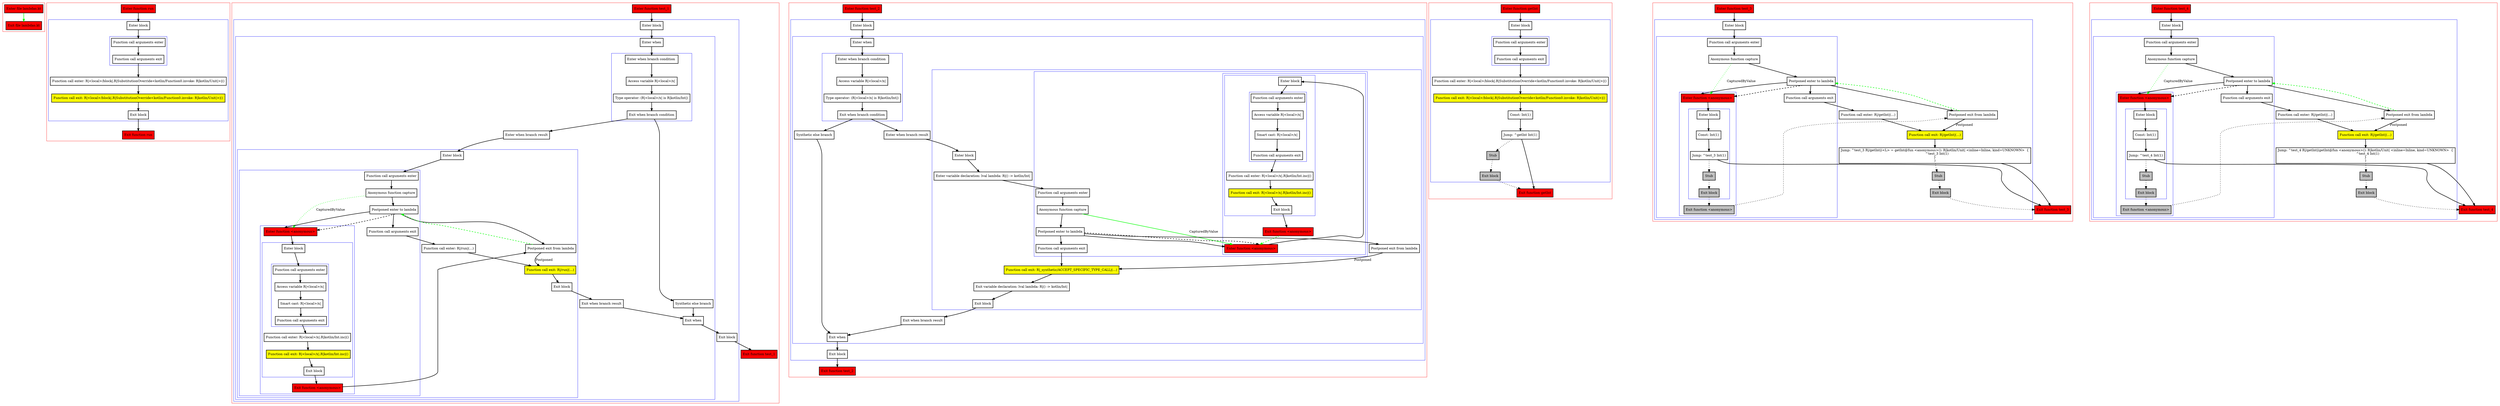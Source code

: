digraph lambdas_kt {
    graph [nodesep=3]
    node [shape=box penwidth=2]
    edge [penwidth=2]

    subgraph cluster_0 {
        color=red
        0 [label="Enter file lambdas.kt" style="filled" fillcolor=red];
        1 [label="Exit file lambdas.kt" style="filled" fillcolor=red];
    }
    0 -> {1} [color=green];

    subgraph cluster_1 {
        color=red
        2 [label="Enter function run" style="filled" fillcolor=red];
        subgraph cluster_2 {
            color=blue
            3 [label="Enter block"];
            subgraph cluster_3 {
                color=blue
                4 [label="Function call arguments enter"];
                5 [label="Function call arguments exit"];
            }
            6 [label="Function call enter: R|<local>/block|.R|SubstitutionOverride<kotlin/Function0.invoke: R|kotlin/Unit|>|()"];
            7 [label="Function call exit: R|<local>/block|.R|SubstitutionOverride<kotlin/Function0.invoke: R|kotlin/Unit|>|()" style="filled" fillcolor=yellow];
            8 [label="Exit block"];
        }
        9 [label="Exit function run" style="filled" fillcolor=red];
    }
    2 -> {3};
    3 -> {4};
    4 -> {5};
    5 -> {6};
    6 -> {7};
    7 -> {8};
    8 -> {9};

    subgraph cluster_4 {
        color=red
        10 [label="Enter function test_1" style="filled" fillcolor=red];
        subgraph cluster_5 {
            color=blue
            11 [label="Enter block"];
            subgraph cluster_6 {
                color=blue
                12 [label="Enter when"];
                subgraph cluster_7 {
                    color=blue
                    13 [label="Enter when branch condition "];
                    14 [label="Access variable R|<local>/x|"];
                    15 [label="Type operator: (R|<local>/x| is R|kotlin/Int|)"];
                    16 [label="Exit when branch condition"];
                }
                17 [label="Synthetic else branch"];
                18 [label="Enter when branch result"];
                subgraph cluster_8 {
                    color=blue
                    19 [label="Enter block"];
                    subgraph cluster_9 {
                        color=blue
                        20 [label="Function call arguments enter"];
                        21 [label="Anonymous function capture"];
                        22 [label="Postponed enter to lambda"];
                        subgraph cluster_10 {
                            color=blue
                            23 [label="Enter function <anonymous>" style="filled" fillcolor=red];
                            subgraph cluster_11 {
                                color=blue
                                24 [label="Enter block"];
                                subgraph cluster_12 {
                                    color=blue
                                    25 [label="Function call arguments enter"];
                                    26 [label="Access variable R|<local>/x|"];
                                    27 [label="Smart cast: R|<local>/x|"];
                                    28 [label="Function call arguments exit"];
                                }
                                29 [label="Function call enter: R|<local>/x|.R|kotlin/Int.inc|()"];
                                30 [label="Function call exit: R|<local>/x|.R|kotlin/Int.inc|()" style="filled" fillcolor=yellow];
                                31 [label="Exit block"];
                            }
                            32 [label="Exit function <anonymous>" style="filled" fillcolor=red];
                        }
                        33 [label="Function call arguments exit"];
                    }
                    34 [label="Function call enter: R|/run|(...)"];
                    35 [label="Postponed exit from lambda"];
                    36 [label="Function call exit: R|/run|(...)" style="filled" fillcolor=yellow];
                    37 [label="Exit block"];
                }
                38 [label="Exit when branch result"];
                39 [label="Exit when"];
            }
            40 [label="Exit block"];
        }
        41 [label="Exit function test_1" style="filled" fillcolor=red];
    }
    10 -> {11};
    11 -> {12};
    12 -> {13};
    13 -> {14};
    14 -> {15};
    15 -> {16};
    16 -> {17 18};
    17 -> {39};
    18 -> {19};
    19 -> {20};
    20 -> {21};
    21 -> {22};
    21 -> {23} [color=green style=dotted label="CapturedByValue"];
    22 -> {23 33 35};
    22 -> {23} [style=dashed];
    23 -> {24};
    24 -> {25};
    25 -> {26};
    26 -> {27};
    27 -> {28};
    28 -> {29};
    29 -> {30};
    30 -> {31};
    31 -> {32};
    32 -> {35};
    33 -> {34};
    34 -> {36};
    35 -> {22} [color=green style=dashed];
    35 -> {36} [label="Postponed"];
    36 -> {37};
    37 -> {38};
    38 -> {39};
    39 -> {40};
    40 -> {41};

    subgraph cluster_13 {
        color=red
        42 [label="Enter function test_2" style="filled" fillcolor=red];
        subgraph cluster_14 {
            color=blue
            43 [label="Enter block"];
            subgraph cluster_15 {
                color=blue
                44 [label="Enter when"];
                subgraph cluster_16 {
                    color=blue
                    45 [label="Enter when branch condition "];
                    46 [label="Access variable R|<local>/x|"];
                    47 [label="Type operator: (R|<local>/x| is R|kotlin/Int|)"];
                    48 [label="Exit when branch condition"];
                }
                49 [label="Synthetic else branch"];
                50 [label="Enter when branch result"];
                subgraph cluster_17 {
                    color=blue
                    51 [label="Enter block"];
                    52 [label="Enter variable declaration: lval lambda: R|() -> kotlin/Int|"];
                    subgraph cluster_18 {
                        color=blue
                        53 [label="Function call arguments enter"];
                        54 [label="Anonymous function capture"];
                        55 [label="Postponed enter to lambda"];
                        subgraph cluster_19 {
                            color=blue
                            56 [label="Enter function <anonymous>" style="filled" fillcolor=red];
                            subgraph cluster_20 {
                                color=blue
                                57 [label="Enter block"];
                                subgraph cluster_21 {
                                    color=blue
                                    58 [label="Function call arguments enter"];
                                    59 [label="Access variable R|<local>/x|"];
                                    60 [label="Smart cast: R|<local>/x|"];
                                    61 [label="Function call arguments exit"];
                                }
                                62 [label="Function call enter: R|<local>/x|.R|kotlin/Int.inc|()"];
                                63 [label="Function call exit: R|<local>/x|.R|kotlin/Int.inc|()" style="filled" fillcolor=yellow];
                                64 [label="Exit block"];
                            }
                            65 [label="Exit function <anonymous>" style="filled" fillcolor=red];
                        }
                        66 [label="Function call arguments exit"];
                    }
                    67 [label="Postponed exit from lambda"];
                    68 [label="Function call exit: R|_synthetic/ACCEPT_SPECIFIC_TYPE_CALL|(...)" style="filled" fillcolor=yellow];
                    69 [label="Exit variable declaration: lval lambda: R|() -> kotlin/Int|"];
                    70 [label="Exit block"];
                }
                71 [label="Exit when branch result"];
                72 [label="Exit when"];
            }
            73 [label="Exit block"];
        }
        74 [label="Exit function test_2" style="filled" fillcolor=red];
    }
    42 -> {43};
    43 -> {44};
    44 -> {45};
    45 -> {46};
    46 -> {47};
    47 -> {48};
    48 -> {49 50};
    49 -> {72};
    50 -> {51};
    51 -> {52};
    52 -> {53};
    53 -> {54};
    54 -> {55};
    54 -> {56} [color=green label="CapturedByValue"];
    55 -> {56 66 67};
    55 -> {56} [style=dashed];
    56 -> {57};
    57 -> {58};
    58 -> {59};
    59 -> {60};
    60 -> {61};
    61 -> {62};
    62 -> {63};
    63 -> {64};
    64 -> {65};
    65 -> {56} [color=green style=dashed];
    66 -> {68};
    67 -> {68} [label="Postponed"];
    68 -> {69};
    69 -> {70};
    70 -> {71};
    71 -> {72};
    72 -> {73};
    73 -> {74};

    subgraph cluster_22 {
        color=red
        75 [label="Enter function getInt" style="filled" fillcolor=red];
        subgraph cluster_23 {
            color=blue
            76 [label="Enter block"];
            subgraph cluster_24 {
                color=blue
                77 [label="Function call arguments enter"];
                78 [label="Function call arguments exit"];
            }
            79 [label="Function call enter: R|<local>/block|.R|SubstitutionOverride<kotlin/Function0.invoke: R|kotlin/Unit|>|()"];
            80 [label="Function call exit: R|<local>/block|.R|SubstitutionOverride<kotlin/Function0.invoke: R|kotlin/Unit|>|()" style="filled" fillcolor=yellow];
            81 [label="Const: Int(1)"];
            82 [label="Jump: ^getInt Int(1)"];
            83 [label="Stub" style="filled" fillcolor=gray];
            84 [label="Exit block" style="filled" fillcolor=gray];
        }
        85 [label="Exit function getInt" style="filled" fillcolor=red];
    }
    75 -> {76};
    76 -> {77};
    77 -> {78};
    78 -> {79};
    79 -> {80};
    80 -> {81};
    81 -> {82};
    82 -> {85};
    82 -> {83} [style=dotted];
    83 -> {84} [style=dotted];
    84 -> {85} [style=dotted];

    subgraph cluster_25 {
        color=red
        86 [label="Enter function test_3" style="filled" fillcolor=red];
        subgraph cluster_26 {
            color=blue
            87 [label="Enter block"];
            subgraph cluster_27 {
                color=blue
                88 [label="Function call arguments enter"];
                89 [label="Anonymous function capture"];
                90 [label="Postponed enter to lambda"];
                subgraph cluster_28 {
                    color=blue
                    91 [label="Enter function <anonymous>" style="filled" fillcolor=red];
                    subgraph cluster_29 {
                        color=blue
                        92 [label="Enter block"];
                        93 [label="Const: Int(1)"];
                        94 [label="Jump: ^test_3 Int(1)"];
                        95 [label="Stub" style="filled" fillcolor=gray];
                        96 [label="Exit block" style="filled" fillcolor=gray];
                    }
                    97 [label="Exit function <anonymous>" style="filled" fillcolor=gray];
                }
                98 [label="Function call arguments exit"];
            }
            99 [label="Function call enter: R|/getInt|(...)"];
            100 [label="Postponed exit from lambda"];
            101 [label="Function call exit: R|/getInt|(...)" style="filled" fillcolor=yellow];
            102 [label="Jump: ^test_3 R|/getInt|(<L> = getInt@fun <anonymous>(): R|kotlin/Unit| <inline=Inline, kind=UNKNOWN>  {
    ^test_3 Int(1)
}
)"];
            103 [label="Stub" style="filled" fillcolor=gray];
            104 [label="Exit block" style="filled" fillcolor=gray];
        }
        105 [label="Exit function test_3" style="filled" fillcolor=red];
    }
    86 -> {87};
    87 -> {88};
    88 -> {89};
    89 -> {90};
    89 -> {91} [color=green style=dotted label="CapturedByValue"];
    90 -> {91 98 100};
    90 -> {91} [style=dashed];
    91 -> {92};
    92 -> {93};
    93 -> {94};
    94 -> {105};
    94 -> {95} [style=dotted];
    95 -> {96} [style=dotted];
    96 -> {97} [style=dotted];
    97 -> {100} [style=dotted];
    98 -> {99};
    99 -> {101};
    100 -> {90} [color=green style=dashed];
    100 -> {101} [label="Postponed"];
    101 -> {102};
    102 -> {105};
    102 -> {103} [style=dotted];
    103 -> {104} [style=dotted];
    104 -> {105} [style=dotted];

    subgraph cluster_30 {
        color=red
        106 [label="Enter function test_4" style="filled" fillcolor=red];
        subgraph cluster_31 {
            color=blue
            107 [label="Enter block"];
            subgraph cluster_32 {
                color=blue
                108 [label="Function call arguments enter"];
                109 [label="Anonymous function capture"];
                110 [label="Postponed enter to lambda"];
                subgraph cluster_33 {
                    color=blue
                    111 [label="Enter function <anonymous>" style="filled" fillcolor=red];
                    subgraph cluster_34 {
                        color=blue
                        112 [label="Enter block"];
                        113 [label="Const: Int(1)"];
                        114 [label="Jump: ^test_4 Int(1)"];
                        115 [label="Stub" style="filled" fillcolor=gray];
                        116 [label="Exit block" style="filled" fillcolor=gray];
                    }
                    117 [label="Exit function <anonymous>" style="filled" fillcolor=gray];
                }
                118 [label="Function call arguments exit"];
            }
            119 [label="Function call enter: R|/getInt|(...)"];
            120 [label="Postponed exit from lambda"];
            121 [label="Function call exit: R|/getInt|(...)" style="filled" fillcolor=yellow];
            122 [label="Jump: ^test_4 R|/getInt|(getInt@fun <anonymous>(): R|kotlin/Unit| <inline=Inline, kind=UNKNOWN>  {
    ^test_4 Int(1)
}
)"];
            123 [label="Stub" style="filled" fillcolor=gray];
            124 [label="Exit block" style="filled" fillcolor=gray];
        }
        125 [label="Exit function test_4" style="filled" fillcolor=red];
    }
    106 -> {107};
    107 -> {108};
    108 -> {109};
    109 -> {110};
    109 -> {111} [color=green style=dotted label="CapturedByValue"];
    110 -> {111 118 120};
    110 -> {111} [style=dashed];
    111 -> {112};
    112 -> {113};
    113 -> {114};
    114 -> {125};
    114 -> {115} [style=dotted];
    115 -> {116} [style=dotted];
    116 -> {117} [style=dotted];
    117 -> {120} [style=dotted];
    118 -> {119};
    119 -> {121};
    120 -> {110} [color=green style=dashed];
    120 -> {121} [label="Postponed"];
    121 -> {122};
    122 -> {125};
    122 -> {123} [style=dotted];
    123 -> {124} [style=dotted];
    124 -> {125} [style=dotted];

}
